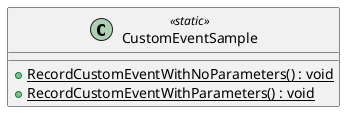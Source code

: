 @startuml
class CustomEventSample <<static>> {
    + {static} RecordCustomEventWithNoParameters() : void
    + {static} RecordCustomEventWithParameters() : void
}
@enduml
